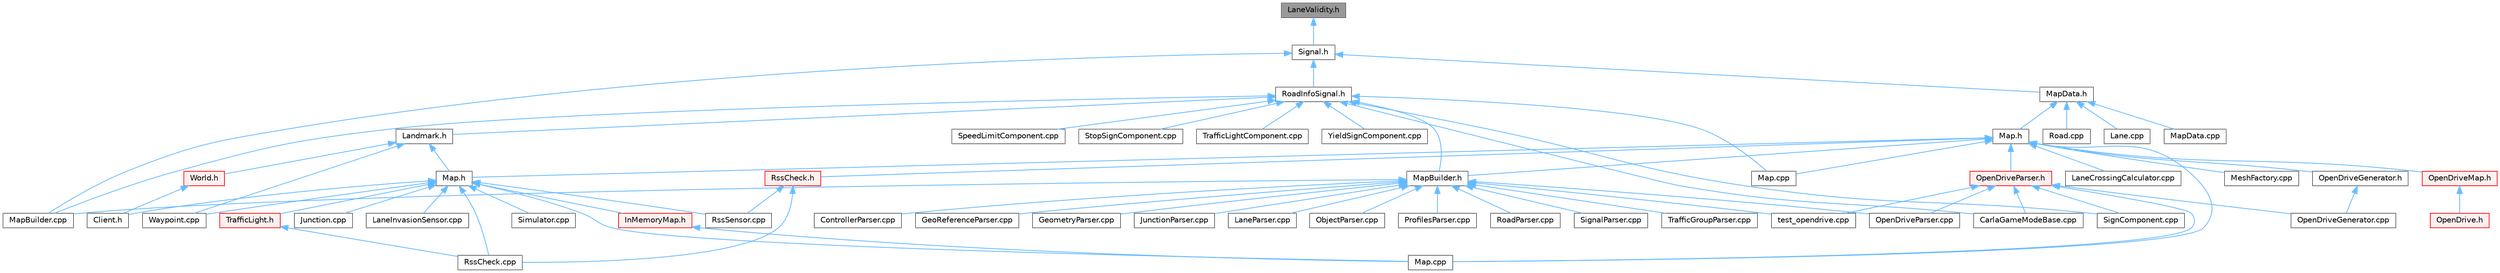 digraph "LaneValidity.h"
{
 // INTERACTIVE_SVG=YES
 // LATEX_PDF_SIZE
  bgcolor="transparent";
  edge [fontname=Helvetica,fontsize=10,labelfontname=Helvetica,labelfontsize=10];
  node [fontname=Helvetica,fontsize=10,shape=box,height=0.2,width=0.4];
  Node1 [id="Node000001",label="LaneValidity.h",height=0.2,width=0.4,color="gray40", fillcolor="grey60", style="filled", fontcolor="black",tooltip=" "];
  Node1 -> Node2 [id="edge1_Node000001_Node000002",dir="back",color="steelblue1",style="solid",tooltip=" "];
  Node2 [id="Node000002",label="Signal.h",height=0.2,width=0.4,color="grey40", fillcolor="white", style="filled",URL="$d0/def/Signal_8h.html",tooltip=" "];
  Node2 -> Node3 [id="edge2_Node000002_Node000003",dir="back",color="steelblue1",style="solid",tooltip=" "];
  Node3 [id="Node000003",label="MapBuilder.cpp",height=0.2,width=0.4,color="grey40", fillcolor="white", style="filled",URL="$df/da9/MapBuilder_8cpp.html",tooltip=" "];
  Node2 -> Node4 [id="edge3_Node000002_Node000004",dir="back",color="steelblue1",style="solid",tooltip=" "];
  Node4 [id="Node000004",label="MapData.h",height=0.2,width=0.4,color="grey40", fillcolor="white", style="filled",URL="$d5/db7/MapData_8h.html",tooltip=" "];
  Node4 -> Node5 [id="edge4_Node000004_Node000005",dir="back",color="steelblue1",style="solid",tooltip=" "];
  Node5 [id="Node000005",label="Lane.cpp",height=0.2,width=0.4,color="grey40", fillcolor="white", style="filled",URL="$dc/d13/Lane_8cpp.html",tooltip=" "];
  Node4 -> Node6 [id="edge5_Node000004_Node000006",dir="back",color="steelblue1",style="solid",tooltip=" "];
  Node6 [id="Node000006",label="Map.h",height=0.2,width=0.4,color="grey40", fillcolor="white", style="filled",URL="$df/d64/road_2Map_8h.html",tooltip=" "];
  Node6 -> Node7 [id="edge6_Node000006_Node000007",dir="back",color="steelblue1",style="solid",tooltip=" "];
  Node7 [id="Node000007",label="LaneCrossingCalculator.cpp",height=0.2,width=0.4,color="grey40", fillcolor="white", style="filled",URL="$d5/da4/LaneCrossingCalculator_8cpp.html",tooltip=" "];
  Node6 -> Node8 [id="edge7_Node000006_Node000008",dir="back",color="steelblue1",style="solid",tooltip=" "];
  Node8 [id="Node000008",label="Map.cpp",height=0.2,width=0.4,color="grey40", fillcolor="white", style="filled",URL="$db/da0/client_2Map_8cpp.html",tooltip=" "];
  Node6 -> Node9 [id="edge8_Node000006_Node000009",dir="back",color="steelblue1",style="solid",tooltip=" "];
  Node9 [id="Node000009",label="Map.cpp",height=0.2,width=0.4,color="grey40", fillcolor="white", style="filled",URL="$d9/d5a/road_2Map_8cpp.html",tooltip=" "];
  Node6 -> Node10 [id="edge9_Node000006_Node000010",dir="back",color="steelblue1",style="solid",tooltip=" "];
  Node10 [id="Node000010",label="Map.h",height=0.2,width=0.4,color="grey40", fillcolor="white", style="filled",URL="$d4/d9d/client_2Map_8h.html",tooltip=" "];
  Node10 -> Node11 [id="edge10_Node000010_Node000011",dir="back",color="steelblue1",style="solid",tooltip=" "];
  Node11 [id="Node000011",label="Client.h",height=0.2,width=0.4,color="grey40", fillcolor="white", style="filled",URL="$dd/de3/client_2Client_8h.html",tooltip=" "];
  Node10 -> Node12 [id="edge11_Node000010_Node000012",dir="back",color="steelblue1",style="solid",tooltip=" "];
  Node12 [id="Node000012",label="InMemoryMap.h",height=0.2,width=0.4,color="red", fillcolor="#FFF0F0", style="filled",URL="$d3/d89/InMemoryMap_8h.html",tooltip=" "];
  Node12 -> Node8 [id="edge12_Node000012_Node000008",dir="back",color="steelblue1",style="solid",tooltip=" "];
  Node10 -> Node23 [id="edge13_Node000010_Node000023",dir="back",color="steelblue1",style="solid",tooltip=" "];
  Node23 [id="Node000023",label="Junction.cpp",height=0.2,width=0.4,color="grey40", fillcolor="white", style="filled",URL="$da/d17/Junction_8cpp.html",tooltip=" "];
  Node10 -> Node24 [id="edge14_Node000010_Node000024",dir="back",color="steelblue1",style="solid",tooltip=" "];
  Node24 [id="Node000024",label="LaneInvasionSensor.cpp",height=0.2,width=0.4,color="grey40", fillcolor="white", style="filled",URL="$dd/dbc/LibCarla_2source_2carla_2client_2LaneInvasionSensor_8cpp.html",tooltip=" "];
  Node10 -> Node8 [id="edge15_Node000010_Node000008",dir="back",color="steelblue1",style="solid",tooltip=" "];
  Node10 -> Node25 [id="edge16_Node000010_Node000025",dir="back",color="steelblue1",style="solid",tooltip=" "];
  Node25 [id="Node000025",label="RssCheck.cpp",height=0.2,width=0.4,color="grey40", fillcolor="white", style="filled",URL="$d0/dce/RssCheck_8cpp.html",tooltip=" "];
  Node10 -> Node26 [id="edge17_Node000010_Node000026",dir="back",color="steelblue1",style="solid",tooltip=" "];
  Node26 [id="Node000026",label="RssSensor.cpp",height=0.2,width=0.4,color="grey40", fillcolor="white", style="filled",URL="$d8/d77/LibCarla_2source_2carla_2rss_2RssSensor_8cpp.html",tooltip=" "];
  Node10 -> Node27 [id="edge18_Node000010_Node000027",dir="back",color="steelblue1",style="solid",tooltip=" "];
  Node27 [id="Node000027",label="Simulator.cpp",height=0.2,width=0.4,color="grey40", fillcolor="white", style="filled",URL="$d2/d0c/Simulator_8cpp.html",tooltip=" "];
  Node10 -> Node28 [id="edge19_Node000010_Node000028",dir="back",color="steelblue1",style="solid",tooltip=" "];
  Node28 [id="Node000028",label="TrafficLight.h",height=0.2,width=0.4,color="red", fillcolor="#FFF0F0", style="filled",URL="$d5/d9e/TrafficLight_8h.html",tooltip=" "];
  Node28 -> Node25 [id="edge20_Node000028_Node000025",dir="back",color="steelblue1",style="solid",tooltip=" "];
  Node10 -> Node52 [id="edge21_Node000010_Node000052",dir="back",color="steelblue1",style="solid",tooltip=" "];
  Node52 [id="Node000052",label="Waypoint.cpp",height=0.2,width=0.4,color="grey40", fillcolor="white", style="filled",URL="$d7/def/client_2Waypoint_8cpp.html",tooltip=" "];
  Node6 -> Node53 [id="edge22_Node000006_Node000053",dir="back",color="steelblue1",style="solid",tooltip=" "];
  Node53 [id="Node000053",label="MapBuilder.h",height=0.2,width=0.4,color="grey40", fillcolor="white", style="filled",URL="$de/d3b/MapBuilder_8h.html",tooltip=" "];
  Node53 -> Node54 [id="edge23_Node000053_Node000054",dir="back",color="steelblue1",style="solid",tooltip=" "];
  Node54 [id="Node000054",label="ControllerParser.cpp",height=0.2,width=0.4,color="grey40", fillcolor="white", style="filled",URL="$df/d60/ControllerParser_8cpp.html",tooltip=" "];
  Node53 -> Node55 [id="edge24_Node000053_Node000055",dir="back",color="steelblue1",style="solid",tooltip=" "];
  Node55 [id="Node000055",label="GeoReferenceParser.cpp",height=0.2,width=0.4,color="grey40", fillcolor="white", style="filled",URL="$d9/d3e/GeoReferenceParser_8cpp.html",tooltip=" "];
  Node53 -> Node56 [id="edge25_Node000053_Node000056",dir="back",color="steelblue1",style="solid",tooltip=" "];
  Node56 [id="Node000056",label="GeometryParser.cpp",height=0.2,width=0.4,color="grey40", fillcolor="white", style="filled",URL="$d8/d49/GeometryParser_8cpp.html",tooltip=" "];
  Node53 -> Node57 [id="edge26_Node000053_Node000057",dir="back",color="steelblue1",style="solid",tooltip=" "];
  Node57 [id="Node000057",label="JunctionParser.cpp",height=0.2,width=0.4,color="grey40", fillcolor="white", style="filled",URL="$d6/d98/JunctionParser_8cpp.html",tooltip=" "];
  Node53 -> Node58 [id="edge27_Node000053_Node000058",dir="back",color="steelblue1",style="solid",tooltip=" "];
  Node58 [id="Node000058",label="LaneParser.cpp",height=0.2,width=0.4,color="grey40", fillcolor="white", style="filled",URL="$d0/d2e/LaneParser_8cpp.html",tooltip=" "];
  Node53 -> Node3 [id="edge28_Node000053_Node000003",dir="back",color="steelblue1",style="solid",tooltip=" "];
  Node53 -> Node59 [id="edge29_Node000053_Node000059",dir="back",color="steelblue1",style="solid",tooltip=" "];
  Node59 [id="Node000059",label="ObjectParser.cpp",height=0.2,width=0.4,color="grey40", fillcolor="white", style="filled",URL="$d9/df7/ObjectParser_8cpp.html",tooltip=" "];
  Node53 -> Node60 [id="edge30_Node000053_Node000060",dir="back",color="steelblue1",style="solid",tooltip=" "];
  Node60 [id="Node000060",label="OpenDriveParser.cpp",height=0.2,width=0.4,color="grey40", fillcolor="white", style="filled",URL="$da/d5a/OpenDriveParser_8cpp.html",tooltip=" "];
  Node53 -> Node61 [id="edge31_Node000053_Node000061",dir="back",color="steelblue1",style="solid",tooltip=" "];
  Node61 [id="Node000061",label="ProfilesParser.cpp",height=0.2,width=0.4,color="grey40", fillcolor="white", style="filled",URL="$d4/d6a/ProfilesParser_8cpp.html",tooltip=" "];
  Node53 -> Node62 [id="edge32_Node000053_Node000062",dir="back",color="steelblue1",style="solid",tooltip=" "];
  Node62 [id="Node000062",label="RoadParser.cpp",height=0.2,width=0.4,color="grey40", fillcolor="white", style="filled",URL="$d7/d69/RoadParser_8cpp.html",tooltip=" "];
  Node53 -> Node63 [id="edge33_Node000053_Node000063",dir="back",color="steelblue1",style="solid",tooltip=" "];
  Node63 [id="Node000063",label="SignalParser.cpp",height=0.2,width=0.4,color="grey40", fillcolor="white", style="filled",URL="$d1/d01/SignalParser_8cpp.html",tooltip=" "];
  Node53 -> Node64 [id="edge34_Node000053_Node000064",dir="back",color="steelblue1",style="solid",tooltip=" "];
  Node64 [id="Node000064",label="TrafficGroupParser.cpp",height=0.2,width=0.4,color="grey40", fillcolor="white", style="filled",URL="$d3/d28/TrafficGroupParser_8cpp.html",tooltip=" "];
  Node53 -> Node65 [id="edge35_Node000053_Node000065",dir="back",color="steelblue1",style="solid",tooltip=" "];
  Node65 [id="Node000065",label="test_opendrive.cpp",height=0.2,width=0.4,color="grey40", fillcolor="white", style="filled",URL="$d1/dc0/test__opendrive_8cpp.html",tooltip=" "];
  Node6 -> Node66 [id="edge36_Node000006_Node000066",dir="back",color="steelblue1",style="solid",tooltip=" "];
  Node66 [id="Node000066",label="MeshFactory.cpp",height=0.2,width=0.4,color="grey40", fillcolor="white", style="filled",URL="$dd/d9c/MeshFactory_8cpp.html",tooltip=" "];
  Node6 -> Node67 [id="edge37_Node000006_Node000067",dir="back",color="steelblue1",style="solid",tooltip=" "];
  Node67 [id="Node000067",label="OpenDriveGenerator.h",height=0.2,width=0.4,color="grey40", fillcolor="white", style="filled",URL="$d9/df1/OpenDriveGenerator_8h.html",tooltip=" "];
  Node67 -> Node68 [id="edge38_Node000067_Node000068",dir="back",color="steelblue1",style="solid",tooltip=" "];
  Node68 [id="Node000068",label="OpenDriveGenerator.cpp",height=0.2,width=0.4,color="grey40", fillcolor="white", style="filled",URL="$dc/d85/OpenDriveGenerator_8cpp.html",tooltip=" "];
  Node6 -> Node69 [id="edge39_Node000006_Node000069",dir="back",color="steelblue1",style="solid",tooltip=" "];
  Node69 [id="Node000069",label="OpenDriveMap.h",height=0.2,width=0.4,color="red", fillcolor="#FFF0F0", style="filled",URL="$d6/d95/OpenDriveMap_8h.html",tooltip=" "];
  Node69 -> Node70 [id="edge40_Node000069_Node000070",dir="back",color="steelblue1",style="solid",tooltip=" "];
  Node70 [id="Node000070",label="OpenDrive.h",height=0.2,width=0.4,color="red", fillcolor="#FFF0F0", style="filled",URL="$d1/d9b/Unreal_2CarlaUE4_2Plugins_2Carla_2Source_2Carla_2OpenDrive_2OpenDrive_8h.html",tooltip=" "];
  Node6 -> Node191 [id="edge41_Node000006_Node000191",dir="back",color="steelblue1",style="solid",tooltip=" "];
  Node191 [id="Node000191",label="OpenDriveParser.h",height=0.2,width=0.4,color="red", fillcolor="#FFF0F0", style="filled",URL="$d1/dd9/OpenDriveParser_8h.html",tooltip=" "];
  Node191 -> Node74 [id="edge42_Node000191_Node000074",dir="back",color="steelblue1",style="solid",tooltip=" "];
  Node74 [id="Node000074",label="CarlaGameModeBase.cpp",height=0.2,width=0.4,color="grey40", fillcolor="white", style="filled",URL="$d0/d2e/CarlaGameModeBase_8cpp.html",tooltip=" "];
  Node191 -> Node8 [id="edge43_Node000191_Node000008",dir="back",color="steelblue1",style="solid",tooltip=" "];
  Node191 -> Node68 [id="edge44_Node000191_Node000068",dir="back",color="steelblue1",style="solid",tooltip=" "];
  Node191 -> Node60 [id="edge45_Node000191_Node000060",dir="back",color="steelblue1",style="solid",tooltip=" "];
  Node191 -> Node109 [id="edge46_Node000191_Node000109",dir="back",color="steelblue1",style="solid",tooltip=" "];
  Node109 [id="Node000109",label="SignComponent.cpp",height=0.2,width=0.4,color="grey40", fillcolor="white", style="filled",URL="$d9/dbd/SignComponent_8cpp.html",tooltip=" "];
  Node191 -> Node65 [id="edge47_Node000191_Node000065",dir="back",color="steelblue1",style="solid",tooltip=" "];
  Node6 -> Node192 [id="edge48_Node000006_Node000192",dir="back",color="steelblue1",style="solid",tooltip=" "];
  Node192 [id="Node000192",label="RssCheck.h",height=0.2,width=0.4,color="red", fillcolor="#FFF0F0", style="filled",URL="$d8/dab/RssCheck_8h.html",tooltip=" "];
  Node192 -> Node25 [id="edge49_Node000192_Node000025",dir="back",color="steelblue1",style="solid",tooltip=" "];
  Node192 -> Node26 [id="edge50_Node000192_Node000026",dir="back",color="steelblue1",style="solid",tooltip=" "];
  Node4 -> Node195 [id="edge51_Node000004_Node000195",dir="back",color="steelblue1",style="solid",tooltip=" "];
  Node195 [id="Node000195",label="MapData.cpp",height=0.2,width=0.4,color="grey40", fillcolor="white", style="filled",URL="$d9/d71/MapData_8cpp.html",tooltip=" "];
  Node4 -> Node196 [id="edge52_Node000004_Node000196",dir="back",color="steelblue1",style="solid",tooltip=" "];
  Node196 [id="Node000196",label="Road.cpp",height=0.2,width=0.4,color="grey40", fillcolor="white", style="filled",URL="$dc/d2f/Road_8cpp.html",tooltip=" "];
  Node2 -> Node197 [id="edge53_Node000002_Node000197",dir="back",color="steelblue1",style="solid",tooltip=" "];
  Node197 [id="Node000197",label="RoadInfoSignal.h",height=0.2,width=0.4,color="grey40", fillcolor="white", style="filled",URL="$d1/d1d/RoadInfoSignal_8h.html",tooltip=" "];
  Node197 -> Node74 [id="edge54_Node000197_Node000074",dir="back",color="steelblue1",style="solid",tooltip=" "];
  Node197 -> Node198 [id="edge55_Node000197_Node000198",dir="back",color="steelblue1",style="solid",tooltip=" "];
  Node198 [id="Node000198",label="Landmark.h",height=0.2,width=0.4,color="grey40", fillcolor="white", style="filled",URL="$db/d18/Landmark_8h.html",tooltip=" "];
  Node198 -> Node10 [id="edge56_Node000198_Node000010",dir="back",color="steelblue1",style="solid",tooltip=" "];
  Node198 -> Node52 [id="edge57_Node000198_Node000052",dir="back",color="steelblue1",style="solid",tooltip=" "];
  Node198 -> Node199 [id="edge58_Node000198_Node000199",dir="back",color="steelblue1",style="solid",tooltip=" "];
  Node199 [id="Node000199",label="World.h",height=0.2,width=0.4,color="red", fillcolor="#FFF0F0", style="filled",URL="$dd/d5b/World_8h.html",tooltip=" "];
  Node199 -> Node11 [id="edge59_Node000199_Node000011",dir="back",color="steelblue1",style="solid",tooltip=" "];
  Node197 -> Node9 [id="edge60_Node000197_Node000009",dir="back",color="steelblue1",style="solid",tooltip=" "];
  Node197 -> Node3 [id="edge61_Node000197_Node000003",dir="back",color="steelblue1",style="solid",tooltip=" "];
  Node197 -> Node53 [id="edge62_Node000197_Node000053",dir="back",color="steelblue1",style="solid",tooltip=" "];
  Node197 -> Node109 [id="edge63_Node000197_Node000109",dir="back",color="steelblue1",style="solid",tooltip=" "];
  Node197 -> Node94 [id="edge64_Node000197_Node000094",dir="back",color="steelblue1",style="solid",tooltip=" "];
  Node94 [id="Node000094",label="SpeedLimitComponent.cpp",height=0.2,width=0.4,color="grey40", fillcolor="white", style="filled",URL="$d2/dd9/SpeedLimitComponent_8cpp.html",tooltip=" "];
  Node197 -> Node95 [id="edge65_Node000197_Node000095",dir="back",color="steelblue1",style="solid",tooltip=" "];
  Node95 [id="Node000095",label="StopSignComponent.cpp",height=0.2,width=0.4,color="grey40", fillcolor="white", style="filled",URL="$d6/ddb/StopSignComponent_8cpp.html",tooltip=" "];
  Node197 -> Node97 [id="edge66_Node000197_Node000097",dir="back",color="steelblue1",style="solid",tooltip=" "];
  Node97 [id="Node000097",label="TrafficLightComponent.cpp",height=0.2,width=0.4,color="grey40", fillcolor="white", style="filled",URL="$d3/dcd/TrafficLightComponent_8cpp.html",tooltip=" "];
  Node197 -> Node102 [id="edge67_Node000197_Node000102",dir="back",color="steelblue1",style="solid",tooltip=" "];
  Node102 [id="Node000102",label="YieldSignComponent.cpp",height=0.2,width=0.4,color="grey40", fillcolor="white", style="filled",URL="$d4/d36/YieldSignComponent_8cpp.html",tooltip=" "];
}
